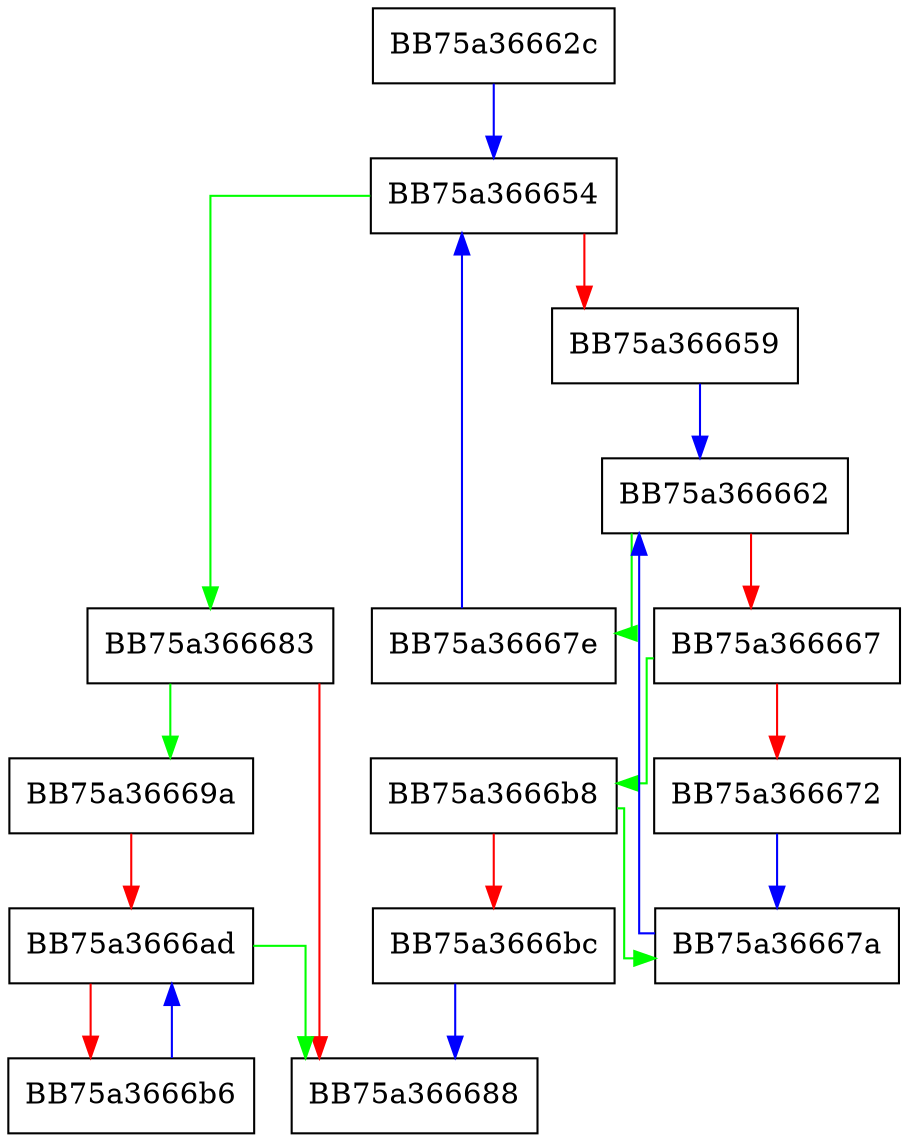 digraph SymCryptFdefRawGetValue {
  node [shape="box"];
  graph [splines=ortho];
  BB75a36662c -> BB75a366654 [color="blue"];
  BB75a366654 -> BB75a366683 [color="green"];
  BB75a366654 -> BB75a366659 [color="red"];
  BB75a366659 -> BB75a366662 [color="blue"];
  BB75a366662 -> BB75a36667e [color="green"];
  BB75a366662 -> BB75a366667 [color="red"];
  BB75a366667 -> BB75a3666b8 [color="green"];
  BB75a366667 -> BB75a366672 [color="red"];
  BB75a366672 -> BB75a36667a [color="blue"];
  BB75a36667a -> BB75a366662 [color="blue"];
  BB75a36667e -> BB75a366654 [color="blue"];
  BB75a366683 -> BB75a36669a [color="green"];
  BB75a366683 -> BB75a366688 [color="red"];
  BB75a36669a -> BB75a3666ad [color="red"];
  BB75a3666ad -> BB75a366688 [color="green"];
  BB75a3666ad -> BB75a3666b6 [color="red"];
  BB75a3666b6 -> BB75a3666ad [color="blue"];
  BB75a3666b8 -> BB75a36667a [color="green"];
  BB75a3666b8 -> BB75a3666bc [color="red"];
  BB75a3666bc -> BB75a366688 [color="blue"];
}